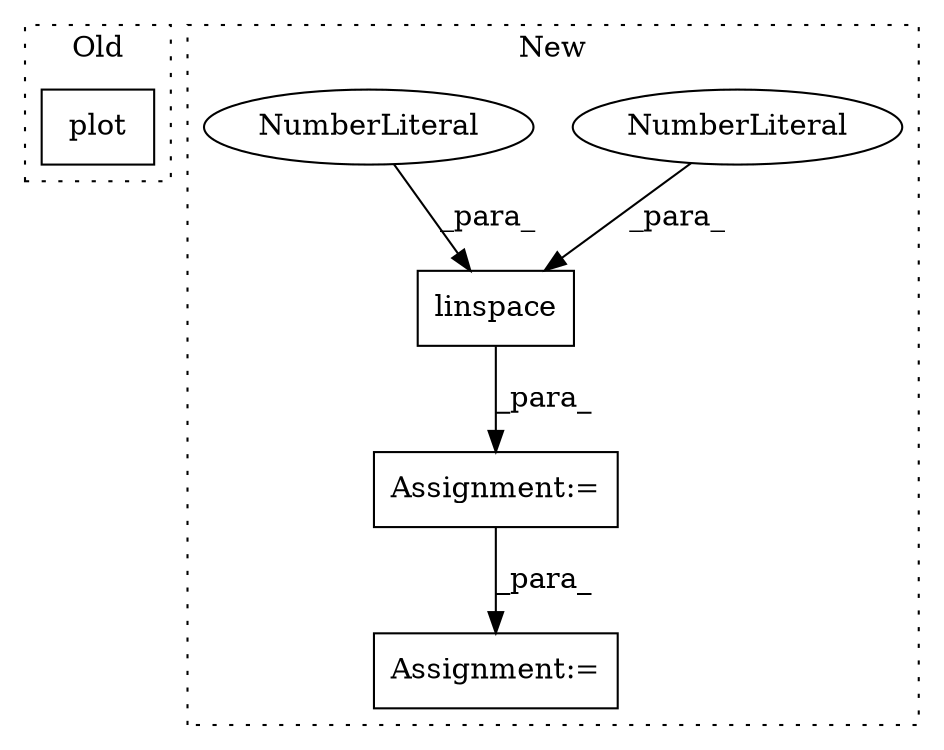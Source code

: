 digraph G {
subgraph cluster0 {
1 [label="plot" a="32" s="333,354" l="5,1" shape="box"];
label = "Old";
style="dotted";
}
subgraph cluster1 {
2 [label="linspace" a="32" s="530,547" l="9,1" shape="box"];
3 [label="NumberLiteral" a="34" s="542" l="1" shape="ellipse"];
4 [label="Assignment:=" a="7" s="523" l="1" shape="box"];
5 [label="NumberLiteral" a="34" s="544" l="3" shape="ellipse"];
6 [label="Assignment:=" a="7" s="555" l="1" shape="box"];
label = "New";
style="dotted";
}
2 -> 4 [label="_para_"];
3 -> 2 [label="_para_"];
4 -> 6 [label="_para_"];
5 -> 2 [label="_para_"];
}